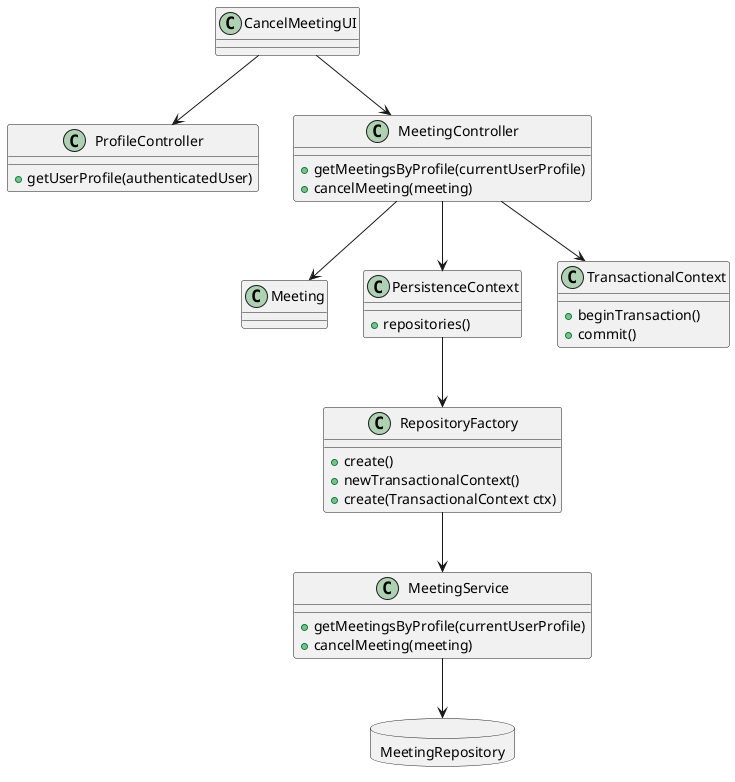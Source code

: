 @startuml
'https://plantuml.com/class-diagram

class CancelMeetingUI {
}

class ProfileController {
    + getUserProfile(authenticatedUser)
}

class MeetingController {
    + getMeetingsByProfile(currentUserProfile)
    + cancelMeeting(meeting)
}

class MeetingService {
    + getMeetingsByProfile(currentUserProfile)
    + cancelMeeting(meeting)
}

database MeetingRepository {
}

class Meeting {
}

class PersistenceContext {
    + repositories()
}

class TransactionalContext {
    + beginTransaction()
    + commit()
}
class RepositoryFactory{
+create()
+newTransactionalContext()
+create(TransactionalContext ctx)
}


CancelMeetingUI --> ProfileController
MeetingController --> PersistenceContext
MeetingController --> TransactionalContext

CancelMeetingUI --> MeetingController
PersistenceContext-->RepositoryFactory
RepositoryFactory-->MeetingService

MeetingService --> MeetingRepository
MeetingController --> Meeting

@enduml

